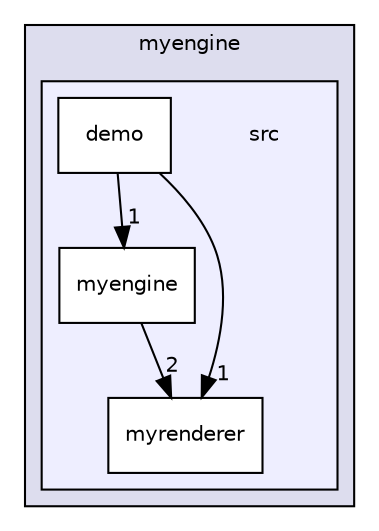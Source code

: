 digraph "myengine/src" {
  compound=true
  node [ fontsize="10", fontname="Helvetica"];
  edge [ labelfontsize="10", labelfontname="Helvetica"];
  subgraph clusterdir_3f9a28c4bb5e30d2c4f4a68f72d156fa {
    graph [ bgcolor="#ddddee", pencolor="black", label="myengine" fontname="Helvetica", fontsize="10", URL="dir_3f9a28c4bb5e30d2c4f4a68f72d156fa.html"]
  subgraph clusterdir_eff0bfe15335107cdfaa4252eecec1cb {
    graph [ bgcolor="#eeeeff", pencolor="black", label="" URL="dir_eff0bfe15335107cdfaa4252eecec1cb.html"];
    dir_eff0bfe15335107cdfaa4252eecec1cb [shape=plaintext label="src"];
  dir_10437f0f4e4693413235943792aeb439 [shape=box label="demo" fillcolor="white" style="filled" URL="dir_10437f0f4e4693413235943792aeb439.html"];
  dir_585145b755e35755549ef202b6cdd2f4 [shape=box label="myengine" fillcolor="white" style="filled" URL="dir_585145b755e35755549ef202b6cdd2f4.html"];
  dir_38354cbc05e1c3d7e065b4ece99fa2cf [shape=box label="myrenderer" fillcolor="white" style="filled" URL="dir_38354cbc05e1c3d7e065b4ece99fa2cf.html"];
  }
  }
  dir_10437f0f4e4693413235943792aeb439->dir_38354cbc05e1c3d7e065b4ece99fa2cf [headlabel="1", labeldistance=1.5 headhref="dir_000002_000004.html"];
  dir_10437f0f4e4693413235943792aeb439->dir_585145b755e35755549ef202b6cdd2f4 [headlabel="1", labeldistance=1.5 headhref="dir_000002_000003.html"];
  dir_585145b755e35755549ef202b6cdd2f4->dir_38354cbc05e1c3d7e065b4ece99fa2cf [headlabel="2", labeldistance=1.5 headhref="dir_000003_000004.html"];
}
